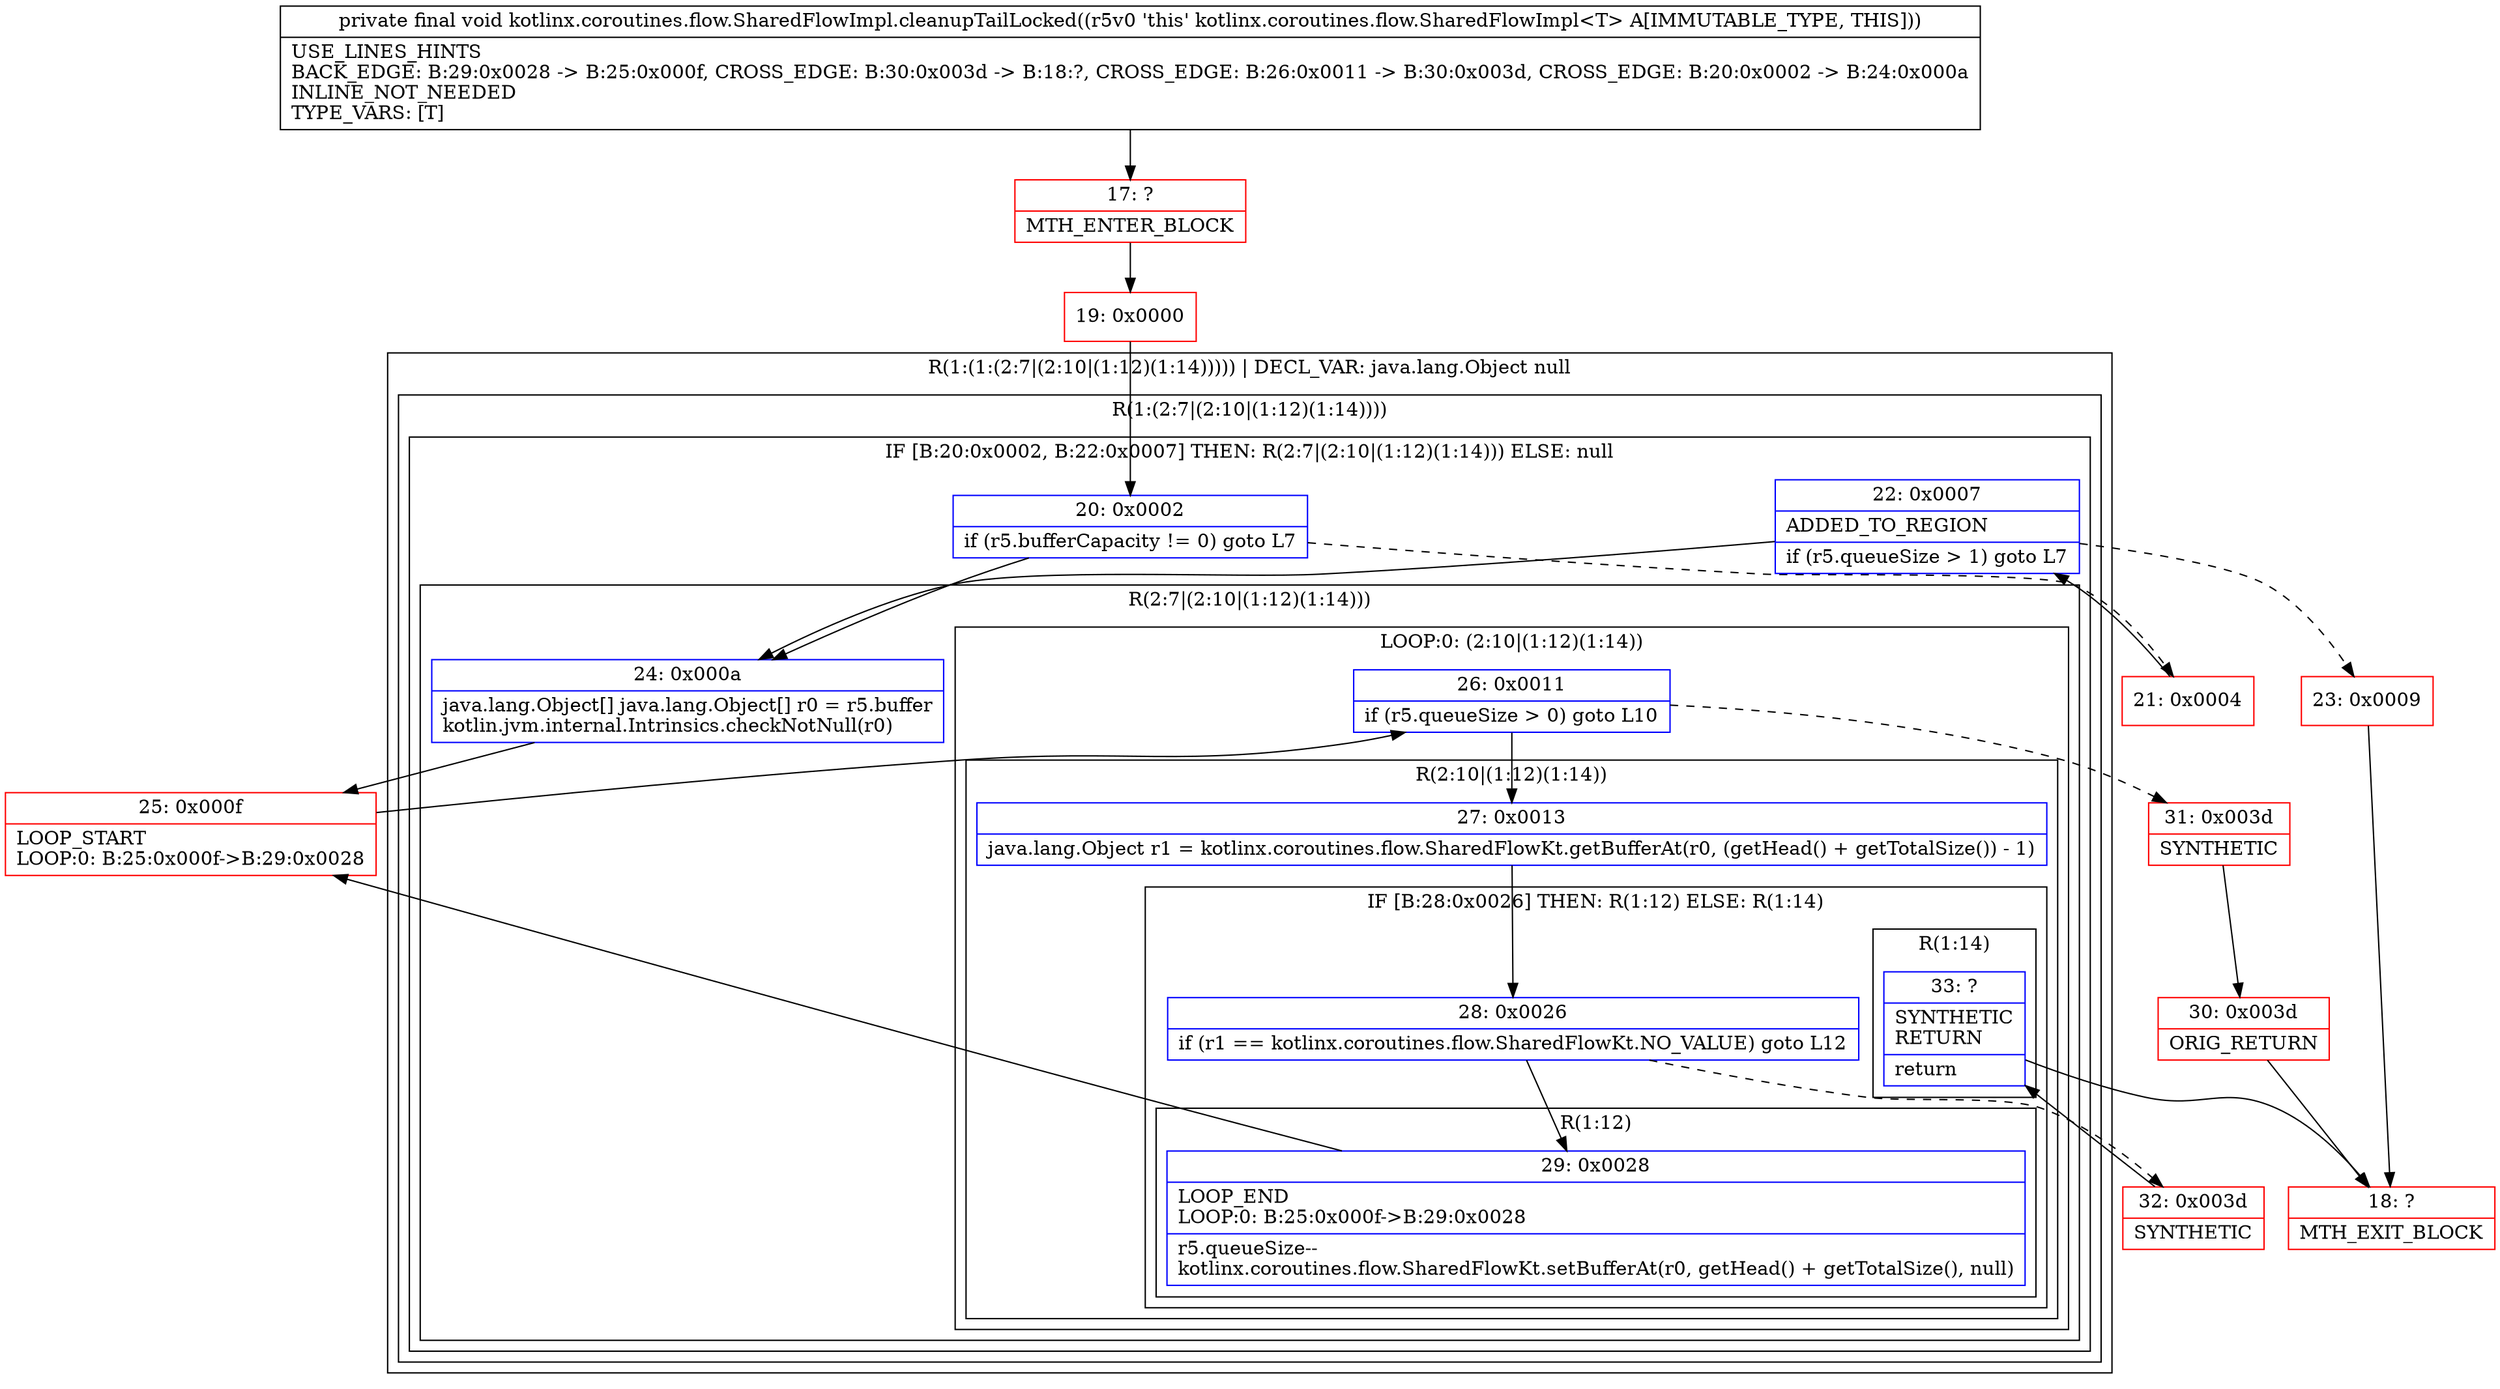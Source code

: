 digraph "CFG forkotlinx.coroutines.flow.SharedFlowImpl.cleanupTailLocked()V" {
subgraph cluster_Region_355503678 {
label = "R(1:(1:(2:7|(2:10|(1:12)(1:14))))) | DECL_VAR: java.lang.Object null\l";
node [shape=record,color=blue];
subgraph cluster_Region_76578545 {
label = "R(1:(2:7|(2:10|(1:12)(1:14))))";
node [shape=record,color=blue];
subgraph cluster_IfRegion_1739444059 {
label = "IF [B:20:0x0002, B:22:0x0007] THEN: R(2:7|(2:10|(1:12)(1:14))) ELSE: null";
node [shape=record,color=blue];
Node_20 [shape=record,label="{20\:\ 0x0002|if (r5.bufferCapacity != 0) goto L7\l}"];
Node_22 [shape=record,label="{22\:\ 0x0007|ADDED_TO_REGION\l|if (r5.queueSize \> 1) goto L7\l}"];
subgraph cluster_Region_1077429862 {
label = "R(2:7|(2:10|(1:12)(1:14)))";
node [shape=record,color=blue];
Node_24 [shape=record,label="{24\:\ 0x000a|java.lang.Object[] java.lang.Object[] r0 = r5.buffer\lkotlin.jvm.internal.Intrinsics.checkNotNull(r0)\l}"];
subgraph cluster_LoopRegion_990304240 {
label = "LOOP:0: (2:10|(1:12)(1:14))";
node [shape=record,color=blue];
Node_26 [shape=record,label="{26\:\ 0x0011|if (r5.queueSize \> 0) goto L10\l}"];
subgraph cluster_Region_1206387978 {
label = "R(2:10|(1:12)(1:14))";
node [shape=record,color=blue];
Node_27 [shape=record,label="{27\:\ 0x0013|java.lang.Object r1 = kotlinx.coroutines.flow.SharedFlowKt.getBufferAt(r0, (getHead() + getTotalSize()) \- 1)\l}"];
subgraph cluster_IfRegion_672144846 {
label = "IF [B:28:0x0026] THEN: R(1:12) ELSE: R(1:14)";
node [shape=record,color=blue];
Node_28 [shape=record,label="{28\:\ 0x0026|if (r1 == kotlinx.coroutines.flow.SharedFlowKt.NO_VALUE) goto L12\l}"];
subgraph cluster_Region_1819528650 {
label = "R(1:12)";
node [shape=record,color=blue];
Node_29 [shape=record,label="{29\:\ 0x0028|LOOP_END\lLOOP:0: B:25:0x000f\-\>B:29:0x0028\l|r5.queueSize\-\-\lkotlinx.coroutines.flow.SharedFlowKt.setBufferAt(r0, getHead() + getTotalSize(), null)\l}"];
}
subgraph cluster_Region_710344656 {
label = "R(1:14)";
node [shape=record,color=blue];
Node_33 [shape=record,label="{33\:\ ?|SYNTHETIC\lRETURN\l|return\l}"];
}
}
}
}
}
}
}
}
Node_17 [shape=record,color=red,label="{17\:\ ?|MTH_ENTER_BLOCK\l}"];
Node_19 [shape=record,color=red,label="{19\:\ 0x0000}"];
Node_21 [shape=record,color=red,label="{21\:\ 0x0004}"];
Node_23 [shape=record,color=red,label="{23\:\ 0x0009}"];
Node_18 [shape=record,color=red,label="{18\:\ ?|MTH_EXIT_BLOCK\l}"];
Node_25 [shape=record,color=red,label="{25\:\ 0x000f|LOOP_START\lLOOP:0: B:25:0x000f\-\>B:29:0x0028\l}"];
Node_32 [shape=record,color=red,label="{32\:\ 0x003d|SYNTHETIC\l}"];
Node_31 [shape=record,color=red,label="{31\:\ 0x003d|SYNTHETIC\l}"];
Node_30 [shape=record,color=red,label="{30\:\ 0x003d|ORIG_RETURN\l}"];
MethodNode[shape=record,label="{private final void kotlinx.coroutines.flow.SharedFlowImpl.cleanupTailLocked((r5v0 'this' kotlinx.coroutines.flow.SharedFlowImpl\<T\> A[IMMUTABLE_TYPE, THIS]))  | USE_LINES_HINTS\lBACK_EDGE: B:29:0x0028 \-\> B:25:0x000f, CROSS_EDGE: B:30:0x003d \-\> B:18:?, CROSS_EDGE: B:26:0x0011 \-\> B:30:0x003d, CROSS_EDGE: B:20:0x0002 \-\> B:24:0x000a\lINLINE_NOT_NEEDED\lTYPE_VARS: [T]\l}"];
MethodNode -> Node_17;Node_20 -> Node_21[style=dashed];
Node_20 -> Node_24;
Node_22 -> Node_23[style=dashed];
Node_22 -> Node_24;
Node_24 -> Node_25;
Node_26 -> Node_27;
Node_26 -> Node_31[style=dashed];
Node_27 -> Node_28;
Node_28 -> Node_29;
Node_28 -> Node_32[style=dashed];
Node_29 -> Node_25;
Node_33 -> Node_18;
Node_17 -> Node_19;
Node_19 -> Node_20;
Node_21 -> Node_22;
Node_23 -> Node_18;
Node_25 -> Node_26;
Node_32 -> Node_33;
Node_31 -> Node_30;
Node_30 -> Node_18;
}

